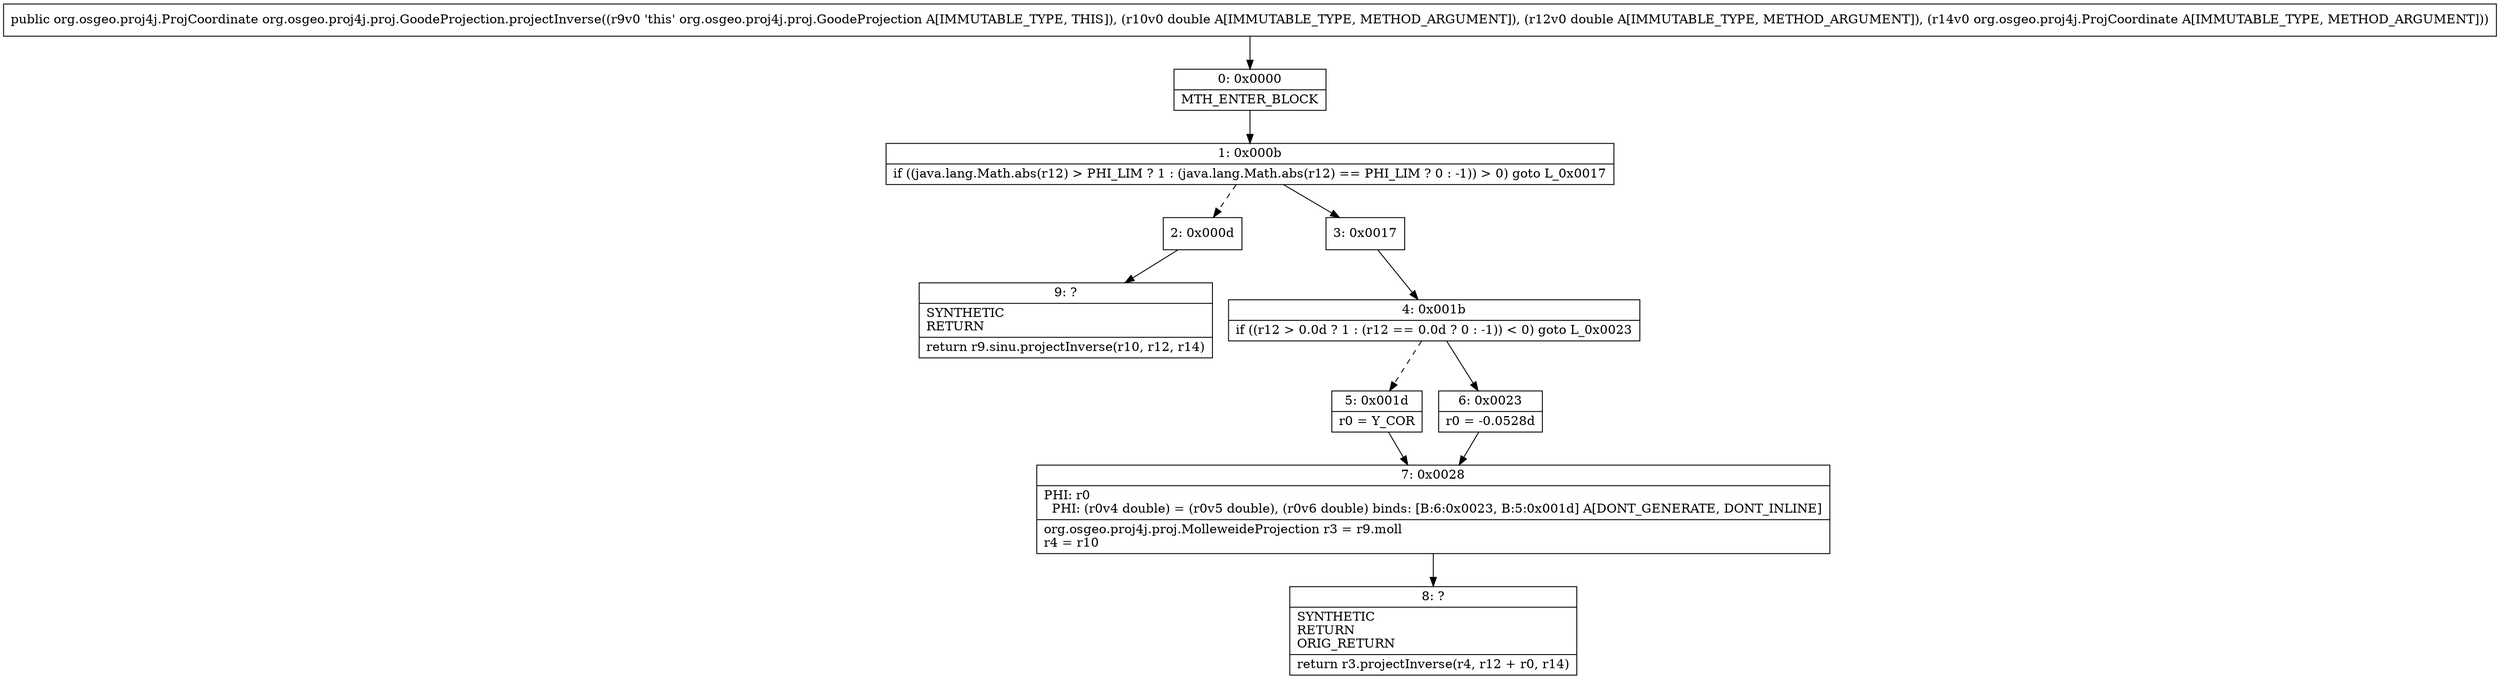 digraph "CFG fororg.osgeo.proj4j.proj.GoodeProjection.projectInverse(DDLorg\/osgeo\/proj4j\/ProjCoordinate;)Lorg\/osgeo\/proj4j\/ProjCoordinate;" {
Node_0 [shape=record,label="{0\:\ 0x0000|MTH_ENTER_BLOCK\l}"];
Node_1 [shape=record,label="{1\:\ 0x000b|if ((java.lang.Math.abs(r12) \> PHI_LIM ? 1 : (java.lang.Math.abs(r12) == PHI_LIM ? 0 : \-1)) \> 0) goto L_0x0017\l}"];
Node_2 [shape=record,label="{2\:\ 0x000d}"];
Node_3 [shape=record,label="{3\:\ 0x0017}"];
Node_4 [shape=record,label="{4\:\ 0x001b|if ((r12 \> 0.0d ? 1 : (r12 == 0.0d ? 0 : \-1)) \< 0) goto L_0x0023\l}"];
Node_5 [shape=record,label="{5\:\ 0x001d|r0 = Y_COR\l}"];
Node_6 [shape=record,label="{6\:\ 0x0023|r0 = \-0.0528d\l}"];
Node_7 [shape=record,label="{7\:\ 0x0028|PHI: r0 \l  PHI: (r0v4 double) = (r0v5 double), (r0v6 double) binds: [B:6:0x0023, B:5:0x001d] A[DONT_GENERATE, DONT_INLINE]\l|org.osgeo.proj4j.proj.MolleweideProjection r3 = r9.moll\lr4 = r10\l}"];
Node_8 [shape=record,label="{8\:\ ?|SYNTHETIC\lRETURN\lORIG_RETURN\l|return r3.projectInverse(r4, r12 + r0, r14)\l}"];
Node_9 [shape=record,label="{9\:\ ?|SYNTHETIC\lRETURN\l|return r9.sinu.projectInverse(r10, r12, r14)\l}"];
MethodNode[shape=record,label="{public org.osgeo.proj4j.ProjCoordinate org.osgeo.proj4j.proj.GoodeProjection.projectInverse((r9v0 'this' org.osgeo.proj4j.proj.GoodeProjection A[IMMUTABLE_TYPE, THIS]), (r10v0 double A[IMMUTABLE_TYPE, METHOD_ARGUMENT]), (r12v0 double A[IMMUTABLE_TYPE, METHOD_ARGUMENT]), (r14v0 org.osgeo.proj4j.ProjCoordinate A[IMMUTABLE_TYPE, METHOD_ARGUMENT])) }"];
MethodNode -> Node_0;
Node_0 -> Node_1;
Node_1 -> Node_2[style=dashed];
Node_1 -> Node_3;
Node_2 -> Node_9;
Node_3 -> Node_4;
Node_4 -> Node_5[style=dashed];
Node_4 -> Node_6;
Node_5 -> Node_7;
Node_6 -> Node_7;
Node_7 -> Node_8;
}

